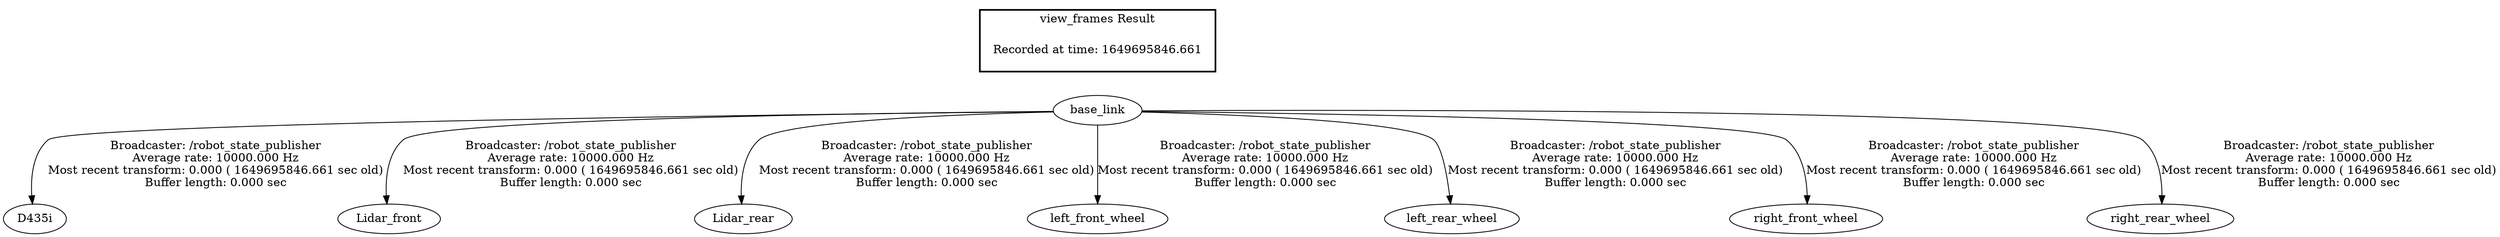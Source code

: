 digraph G {
"base_link" -> "D435i"[label="Broadcaster: /robot_state_publisher\nAverage rate: 10000.000 Hz\nMost recent transform: 0.000 ( 1649695846.661 sec old)\nBuffer length: 0.000 sec\n"];
"base_link" -> "Lidar_front"[label="Broadcaster: /robot_state_publisher\nAverage rate: 10000.000 Hz\nMost recent transform: 0.000 ( 1649695846.661 sec old)\nBuffer length: 0.000 sec\n"];
"base_link" -> "Lidar_rear"[label="Broadcaster: /robot_state_publisher\nAverage rate: 10000.000 Hz\nMost recent transform: 0.000 ( 1649695846.661 sec old)\nBuffer length: 0.000 sec\n"];
"base_link" -> "left_front_wheel"[label="Broadcaster: /robot_state_publisher\nAverage rate: 10000.000 Hz\nMost recent transform: 0.000 ( 1649695846.661 sec old)\nBuffer length: 0.000 sec\n"];
"base_link" -> "left_rear_wheel"[label="Broadcaster: /robot_state_publisher\nAverage rate: 10000.000 Hz\nMost recent transform: 0.000 ( 1649695846.661 sec old)\nBuffer length: 0.000 sec\n"];
"base_link" -> "right_front_wheel"[label="Broadcaster: /robot_state_publisher\nAverage rate: 10000.000 Hz\nMost recent transform: 0.000 ( 1649695846.661 sec old)\nBuffer length: 0.000 sec\n"];
"base_link" -> "right_rear_wheel"[label="Broadcaster: /robot_state_publisher\nAverage rate: 10000.000 Hz\nMost recent transform: 0.000 ( 1649695846.661 sec old)\nBuffer length: 0.000 sec\n"];
edge [style=invis];
 subgraph cluster_legend { style=bold; color=black; label ="view_frames Result";
"Recorded at time: 1649695846.661"[ shape=plaintext ] ;
 }->"base_link";
}